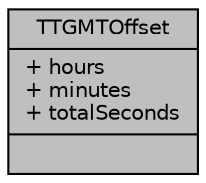 digraph "TTGMTOffset"
{
 // INTERACTIVE_SVG=YES
 // LATEX_PDF_SIZE
  edge [fontname="Helvetica",fontsize="10",labelfontname="Helvetica",labelfontsize="10"];
  node [fontname="Helvetica",fontsize="10",shape=record];
  Node1 [label="{TTGMTOffset\n|+ hours\l+ minutes\l+ totalSeconds\l|}",height=0.2,width=0.4,color="black", fillcolor="grey75", style="filled", fontcolor="black",tooltip="Structure to represent an offset from GMT."];
}
